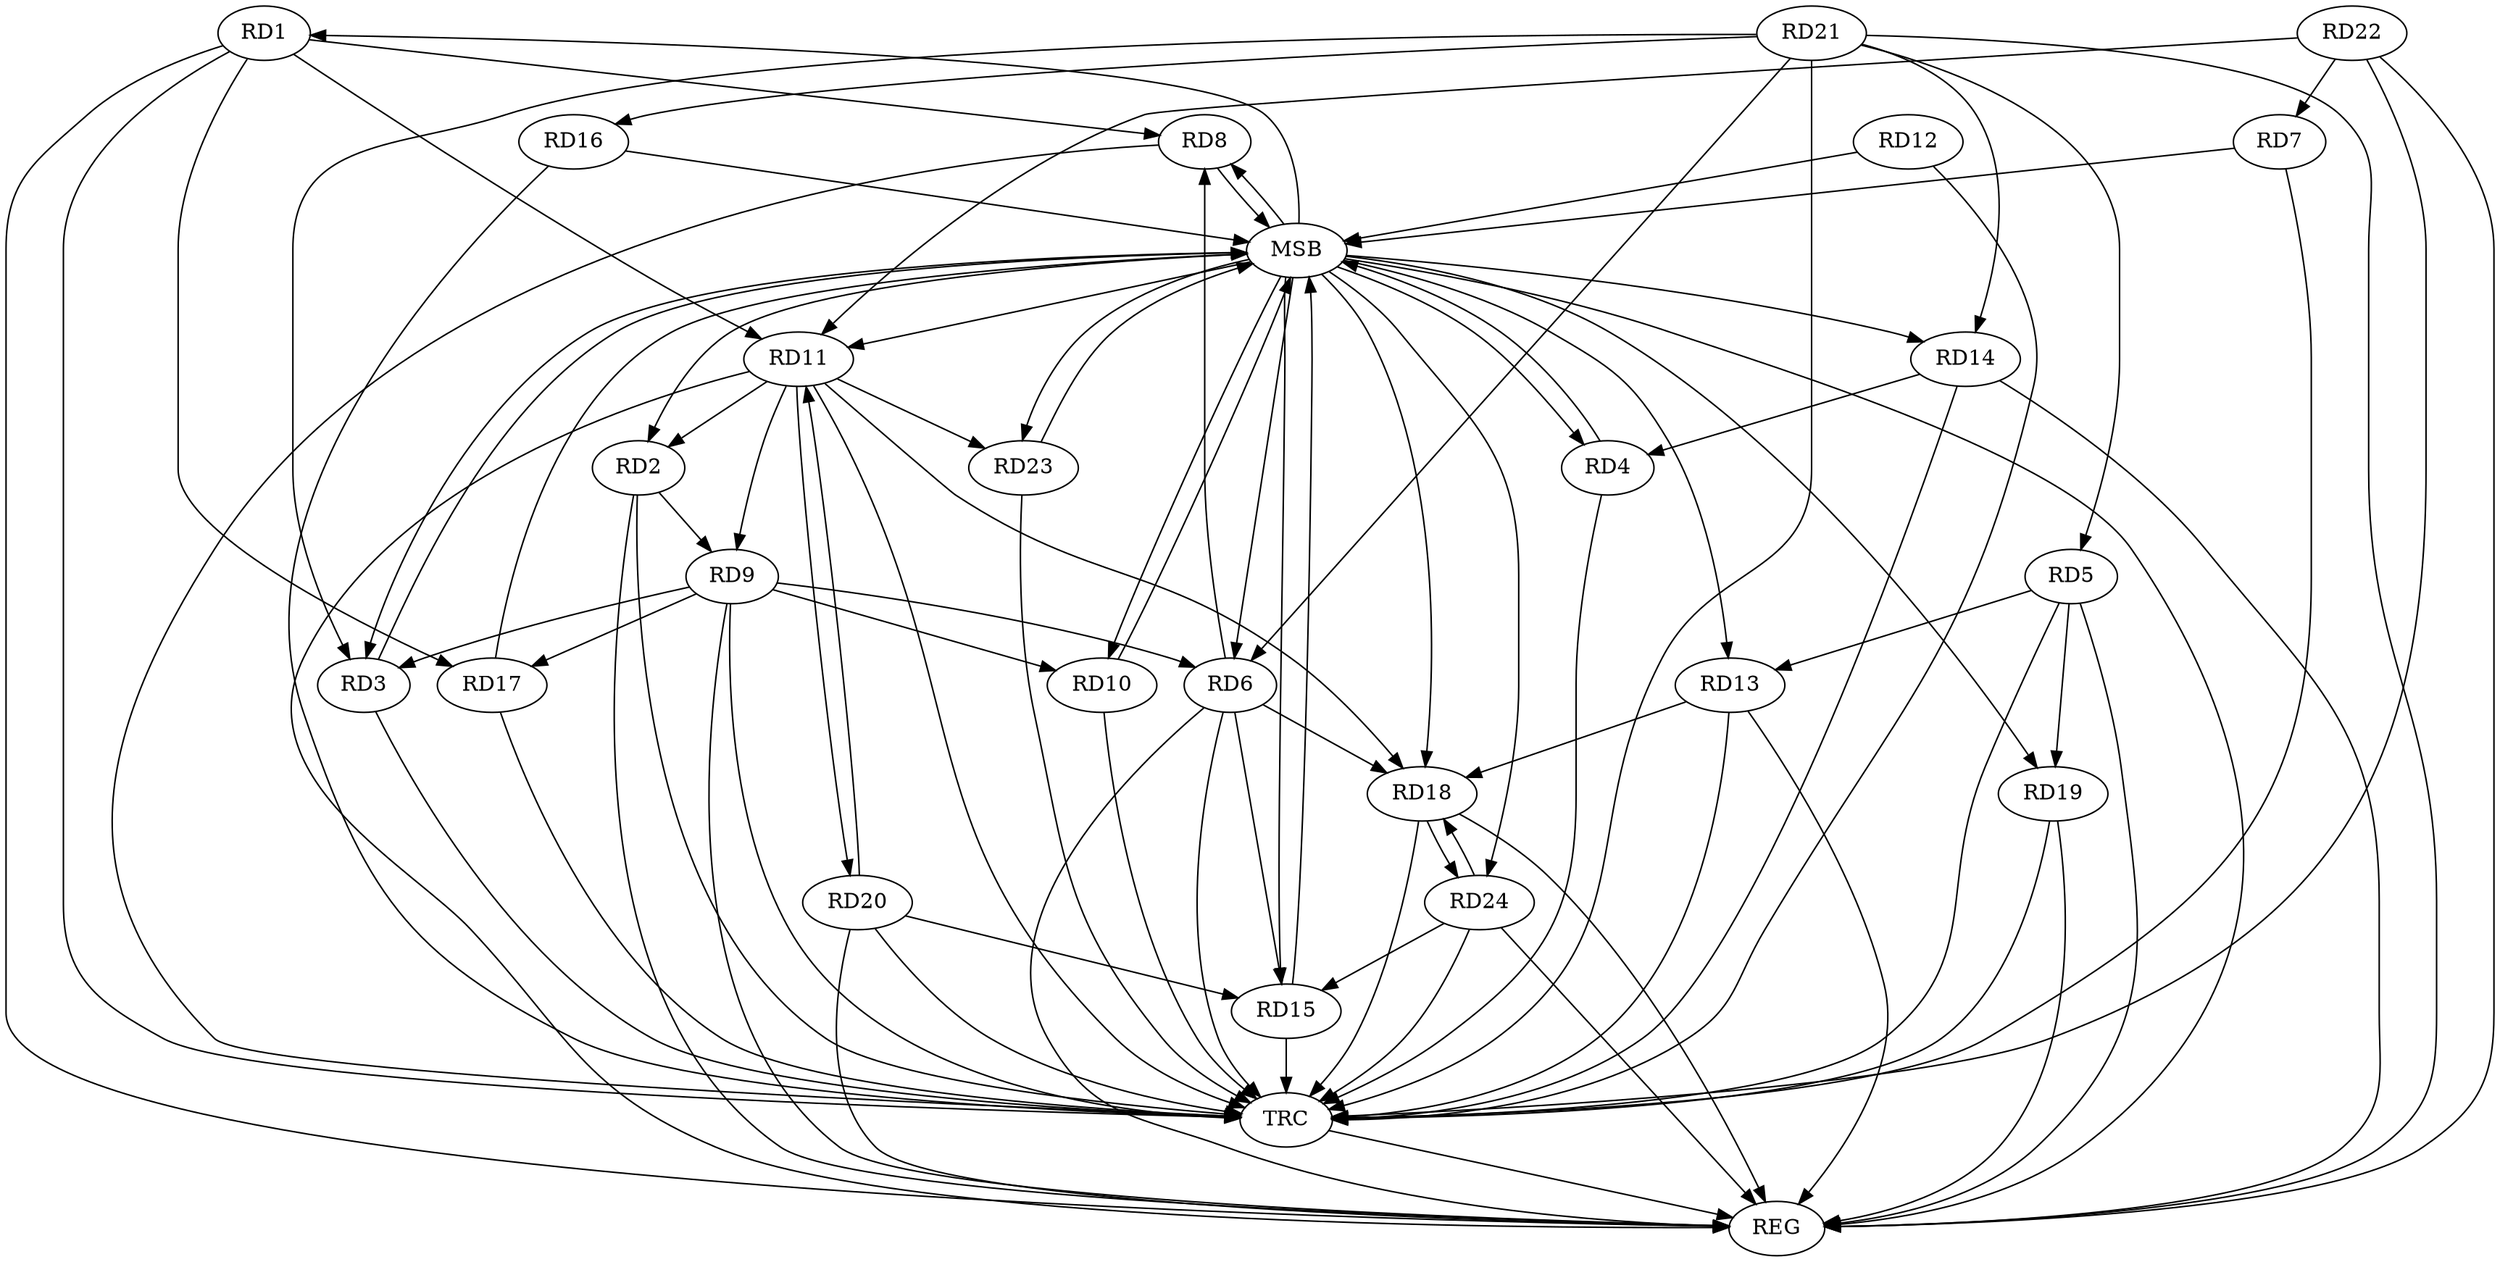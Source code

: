 strict digraph G {
  RD1 [ label="RD1" ];
  RD2 [ label="RD2" ];
  RD3 [ label="RD3" ];
  RD4 [ label="RD4" ];
  RD5 [ label="RD5" ];
  RD6 [ label="RD6" ];
  RD7 [ label="RD7" ];
  RD8 [ label="RD8" ];
  RD9 [ label="RD9" ];
  RD10 [ label="RD10" ];
  RD11 [ label="RD11" ];
  RD12 [ label="RD12" ];
  RD13 [ label="RD13" ];
  RD14 [ label="RD14" ];
  RD15 [ label="RD15" ];
  RD16 [ label="RD16" ];
  RD17 [ label="RD17" ];
  RD18 [ label="RD18" ];
  RD19 [ label="RD19" ];
  RD20 [ label="RD20" ];
  RD21 [ label="RD21" ];
  RD22 [ label="RD22" ];
  RD23 [ label="RD23" ];
  RD24 [ label="RD24" ];
  REG [ label="REG" ];
  MSB [ label="MSB" ];
  TRC [ label="TRC" ];
  RD1 -> RD8;
  RD1 -> RD11;
  RD1 -> RD17;
  RD2 -> RD9;
  RD11 -> RD2;
  RD9 -> RD3;
  RD21 -> RD3;
  RD14 -> RD4;
  RD5 -> RD13;
  RD5 -> RD19;
  RD21 -> RD5;
  RD6 -> RD8;
  RD9 -> RD6;
  RD6 -> RD15;
  RD6 -> RD18;
  RD21 -> RD6;
  RD22 -> RD7;
  RD9 -> RD10;
  RD11 -> RD9;
  RD9 -> RD17;
  RD11 -> RD18;
  RD11 -> RD20;
  RD20 -> RD11;
  RD22 -> RD11;
  RD11 -> RD23;
  RD13 -> RD18;
  RD21 -> RD14;
  RD20 -> RD15;
  RD24 -> RD15;
  RD21 -> RD16;
  RD18 -> RD24;
  RD24 -> RD18;
  RD1 -> REG;
  RD2 -> REG;
  RD5 -> REG;
  RD6 -> REG;
  RD9 -> REG;
  RD11 -> REG;
  RD13 -> REG;
  RD14 -> REG;
  RD18 -> REG;
  RD19 -> REG;
  RD20 -> REG;
  RD21 -> REG;
  RD22 -> REG;
  RD24 -> REG;
  RD3 -> MSB;
  MSB -> RD4;
  MSB -> REG;
  RD4 -> MSB;
  MSB -> RD8;
  MSB -> RD11;
  MSB -> RD13;
  MSB -> RD23;
  RD7 -> MSB;
  MSB -> RD24;
  RD8 -> MSB;
  MSB -> RD15;
  RD10 -> MSB;
  MSB -> RD3;
  MSB -> RD14;
  RD12 -> MSB;
  RD15 -> MSB;
  MSB -> RD18;
  MSB -> RD19;
  RD16 -> MSB;
  MSB -> RD1;
  MSB -> RD2;
  RD17 -> MSB;
  MSB -> RD6;
  MSB -> RD10;
  RD23 -> MSB;
  RD1 -> TRC;
  RD2 -> TRC;
  RD3 -> TRC;
  RD4 -> TRC;
  RD5 -> TRC;
  RD6 -> TRC;
  RD7 -> TRC;
  RD8 -> TRC;
  RD9 -> TRC;
  RD10 -> TRC;
  RD11 -> TRC;
  RD12 -> TRC;
  RD13 -> TRC;
  RD14 -> TRC;
  RD15 -> TRC;
  RD16 -> TRC;
  RD17 -> TRC;
  RD18 -> TRC;
  RD19 -> TRC;
  RD20 -> TRC;
  RD21 -> TRC;
  RD22 -> TRC;
  RD23 -> TRC;
  RD24 -> TRC;
  TRC -> REG;
}
